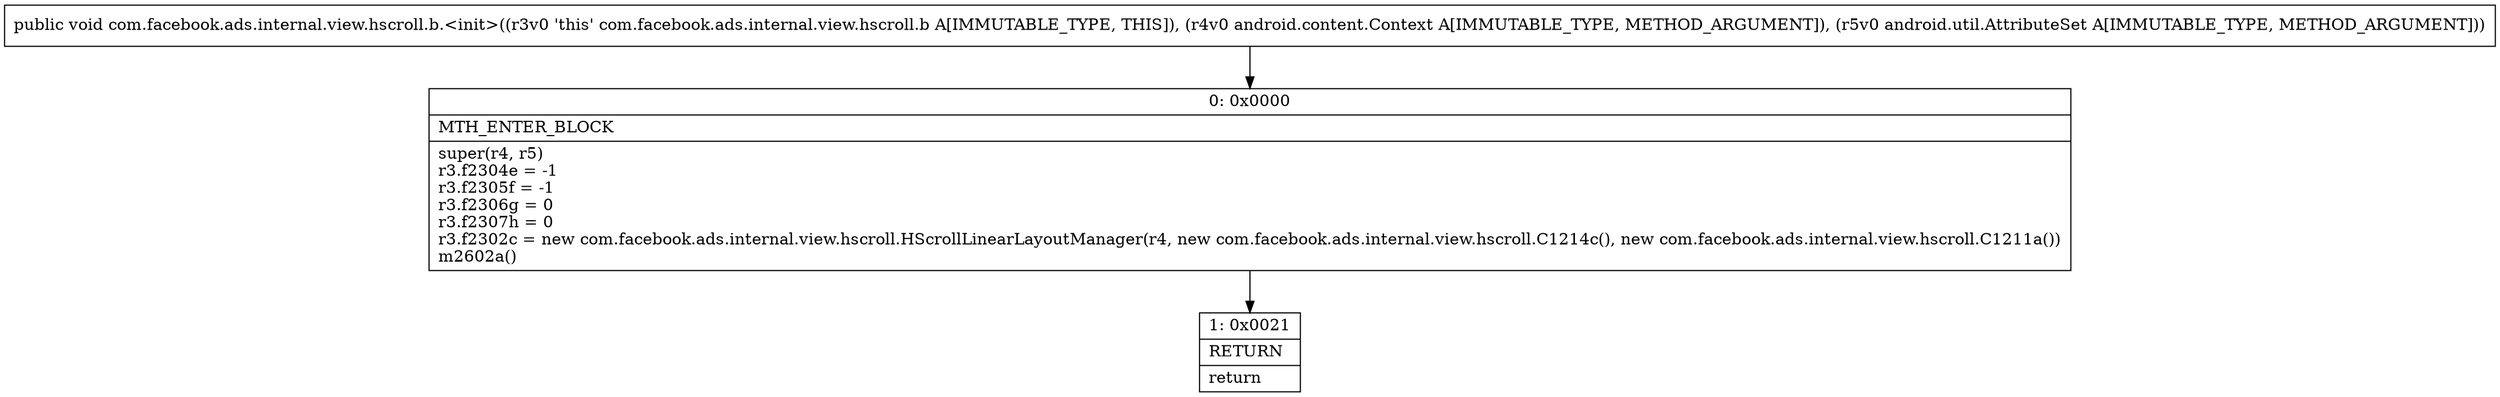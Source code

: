 digraph "CFG forcom.facebook.ads.internal.view.hscroll.b.\<init\>(Landroid\/content\/Context;Landroid\/util\/AttributeSet;)V" {
Node_0 [shape=record,label="{0\:\ 0x0000|MTH_ENTER_BLOCK\l|super(r4, r5)\lr3.f2304e = \-1\lr3.f2305f = \-1\lr3.f2306g = 0\lr3.f2307h = 0\lr3.f2302c = new com.facebook.ads.internal.view.hscroll.HScrollLinearLayoutManager(r4, new com.facebook.ads.internal.view.hscroll.C1214c(), new com.facebook.ads.internal.view.hscroll.C1211a())\lm2602a()\l}"];
Node_1 [shape=record,label="{1\:\ 0x0021|RETURN\l|return\l}"];
MethodNode[shape=record,label="{public void com.facebook.ads.internal.view.hscroll.b.\<init\>((r3v0 'this' com.facebook.ads.internal.view.hscroll.b A[IMMUTABLE_TYPE, THIS]), (r4v0 android.content.Context A[IMMUTABLE_TYPE, METHOD_ARGUMENT]), (r5v0 android.util.AttributeSet A[IMMUTABLE_TYPE, METHOD_ARGUMENT])) }"];
MethodNode -> Node_0;
Node_0 -> Node_1;
}


